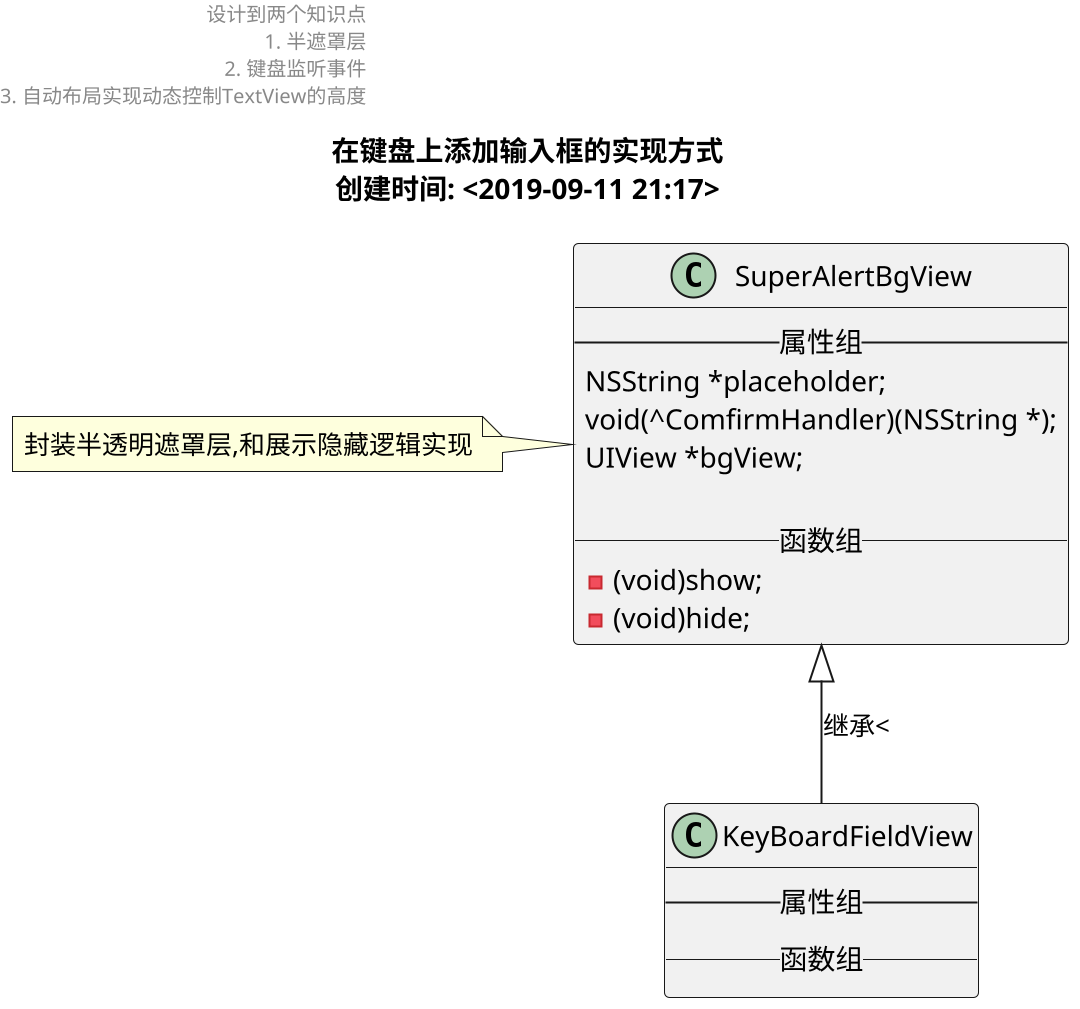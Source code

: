 @startuml
scale 2
page 1x1
title
    在键盘上添加输入框的实现方式
    创建时间: <2019-09-11 21:17>
    endtitle
    left header
        设计到两个知识点
        1. 半遮罩层
        2. 键盘监听事件
        3. 自动布局实现动态控制TextView的高度
    endheader
    class "SuperAlertBgView" as baseView {
        --属性组 --
        NSString *placeholder;
        void(^ComfirmHandler)(NSString *);
        UIView *bgView;

        __ 函数组__
        -(void)show;
        -(void)hide;
    }
    note left of baseView 
        封装半透明遮罩层,和展示隐藏逻辑实现
    end note
    class "KeyBoardFieldView" as keyBoardField {
        --属性组 --
        __ 函数组__
    }
    baseView <|-- keyBoardField:继承<
    @enduml
